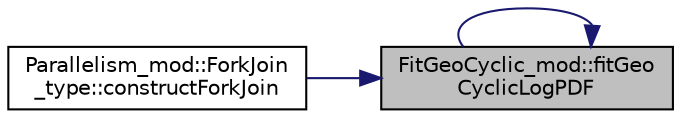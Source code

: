 digraph "FitGeoCyclic_mod::fitGeoCyclicLogPDF"
{
 // LATEX_PDF_SIZE
  edge [fontname="Helvetica",fontsize="10",labelfontname="Helvetica",labelfontsize="10"];
  node [fontname="Helvetica",fontsize="10",shape=record];
  rankdir="RL";
  Node1 [label="FitGeoCyclic_mod::fitGeo\lCyclicLogPDF",height=0.2,width=0.4,color="black", fillcolor="grey75", style="filled", fontcolor="black",tooltip="Return a fit of the Cyclic Geometric distribution PDF to the input natural logarithm of a sequence of..."];
  Node1 -> Node2 [dir="back",color="midnightblue",fontsize="10",style="solid",fontname="Helvetica"];
  Node2 [label="Parallelism_mod::ForkJoin\l_type::constructForkJoin",height=0.2,width=0.4,color="black", fillcolor="white", style="filled",URL="$structParallelism__mod_1_1ForkJoin__type.html#af769990fffc0a02a8869b517360ff1b6",tooltip="This is the constructor of the ForkJoin_type class. Return the predicted speedup of the parallel simu..."];
  Node1 -> Node1 [dir="back",color="midnightblue",fontsize="10",style="solid",fontname="Helvetica"];
}
